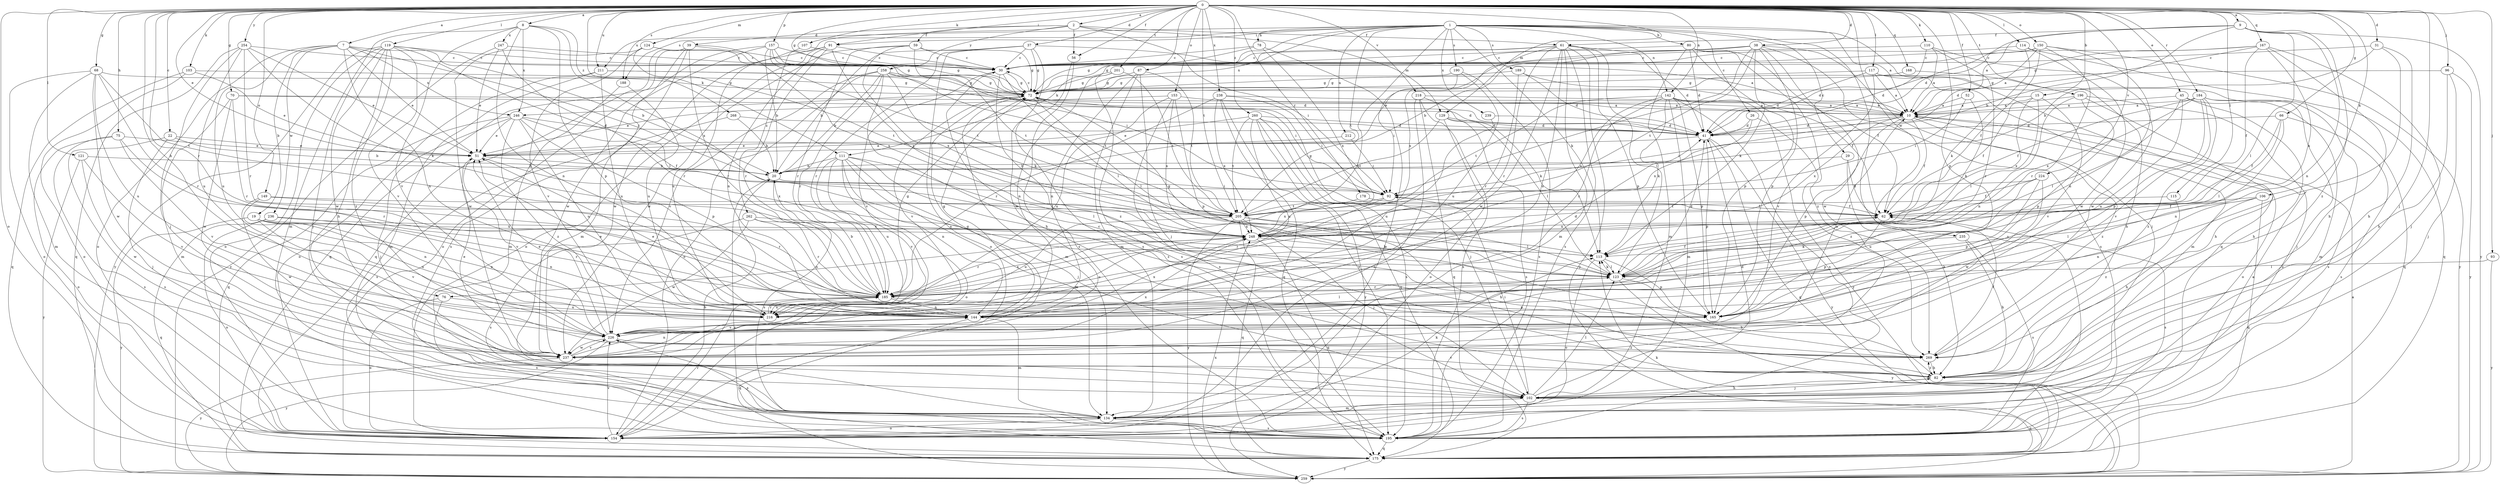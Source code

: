 strict digraph  {
0;
1;
2;
7;
8;
9;
10;
15;
19;
20;
22;
26;
29;
30;
31;
37;
38;
39;
41;
45;
51;
52;
56;
59;
61;
62;
66;
68;
70;
72;
75;
76;
78;
80;
82;
87;
91;
92;
93;
96;
102;
103;
106;
107;
110;
111;
113;
114;
115;
117;
119;
121;
123;
124;
129;
134;
142;
144;
149;
150;
153;
154;
157;
165;
167;
168;
175;
178;
184;
185;
188;
189;
190;
195;
196;
201;
205;
211;
212;
216;
218;
224;
226;
235;
236;
237;
238;
239;
246;
247;
248;
254;
258;
259;
260;
262;
268;
269;
0 -> 2  [label=a];
0 -> 7  [label=a];
0 -> 8  [label=a];
0 -> 9  [label=a];
0 -> 15  [label=b];
0 -> 22  [label=c];
0 -> 31  [label=d];
0 -> 37  [label=d];
0 -> 38  [label=d];
0 -> 45  [label=e];
0 -> 51  [label=e];
0 -> 52  [label=f];
0 -> 56  [label=f];
0 -> 66  [label=g];
0 -> 68  [label=g];
0 -> 70  [label=g];
0 -> 72  [label=g];
0 -> 75  [label=h];
0 -> 76  [label=h];
0 -> 87  [label=i];
0 -> 91  [label=i];
0 -> 93  [label=j];
0 -> 96  [label=j];
0 -> 102  [label=j];
0 -> 103  [label=k];
0 -> 106  [label=k];
0 -> 107  [label=k];
0 -> 110  [label=k];
0 -> 111  [label=k];
0 -> 114  [label=l];
0 -> 115  [label=l];
0 -> 117  [label=l];
0 -> 119  [label=l];
0 -> 121  [label=l];
0 -> 124  [label=m];
0 -> 129  [label=m];
0 -> 142  [label=n];
0 -> 149  [label=o];
0 -> 150  [label=o];
0 -> 153  [label=o];
0 -> 154  [label=o];
0 -> 157  [label=p];
0 -> 165  [label=p];
0 -> 167  [label=q];
0 -> 168  [label=q];
0 -> 178  [label=r];
0 -> 184  [label=r];
0 -> 185  [label=r];
0 -> 188  [label=s];
0 -> 196  [label=t];
0 -> 201  [label=t];
0 -> 205  [label=t];
0 -> 211  [label=u];
0 -> 218  [label=v];
0 -> 224  [label=v];
0 -> 235  [label=w];
0 -> 238  [label=x];
0 -> 254  [label=y];
0 -> 260  [label=z];
1 -> 10  [label=a];
1 -> 26  [label=c];
1 -> 29  [label=c];
1 -> 76  [label=h];
1 -> 78  [label=h];
1 -> 80  [label=h];
1 -> 91  [label=i];
1 -> 111  [label=k];
1 -> 113  [label=k];
1 -> 142  [label=n];
1 -> 175  [label=q];
1 -> 188  [label=s];
1 -> 189  [label=s];
1 -> 190  [label=s];
1 -> 195  [label=s];
1 -> 205  [label=t];
1 -> 211  [label=u];
1 -> 212  [label=u];
1 -> 239  [label=x];
1 -> 246  [label=x];
2 -> 39  [label=d];
2 -> 56  [label=f];
2 -> 59  [label=f];
2 -> 61  [label=f];
2 -> 92  [label=i];
2 -> 129  [label=m];
2 -> 258  [label=y];
2 -> 262  [label=z];
7 -> 19  [label=b];
7 -> 30  [label=c];
7 -> 51  [label=e];
7 -> 92  [label=i];
7 -> 144  [label=n];
7 -> 154  [label=o];
7 -> 216  [label=u];
7 -> 236  [label=w];
7 -> 246  [label=x];
8 -> 134  [label=m];
8 -> 144  [label=n];
8 -> 165  [label=p];
8 -> 226  [label=v];
8 -> 246  [label=x];
8 -> 247  [label=x];
8 -> 248  [label=x];
8 -> 268  [label=z];
9 -> 10  [label=a];
9 -> 20  [label=b];
9 -> 41  [label=d];
9 -> 61  [label=f];
9 -> 123  [label=l];
9 -> 144  [label=n];
9 -> 259  [label=y];
9 -> 269  [label=z];
10 -> 41  [label=d];
10 -> 62  [label=f];
10 -> 92  [label=i];
10 -> 154  [label=o];
10 -> 165  [label=p];
10 -> 248  [label=x];
10 -> 269  [label=z];
15 -> 10  [label=a];
15 -> 62  [label=f];
15 -> 123  [label=l];
15 -> 226  [label=v];
15 -> 248  [label=x];
19 -> 144  [label=n];
19 -> 185  [label=r];
19 -> 216  [label=u];
19 -> 226  [label=v];
19 -> 248  [label=x];
19 -> 259  [label=y];
20 -> 92  [label=i];
20 -> 195  [label=s];
20 -> 259  [label=y];
22 -> 20  [label=b];
22 -> 51  [label=e];
22 -> 102  [label=j];
22 -> 195  [label=s];
26 -> 41  [label=d];
26 -> 248  [label=x];
26 -> 269  [label=z];
29 -> 20  [label=b];
29 -> 62  [label=f];
29 -> 82  [label=h];
30 -> 72  [label=g];
30 -> 123  [label=l];
30 -> 226  [label=v];
30 -> 269  [label=z];
31 -> 20  [label=b];
31 -> 30  [label=c];
31 -> 82  [label=h];
31 -> 123  [label=l];
37 -> 10  [label=a];
37 -> 20  [label=b];
37 -> 30  [label=c];
37 -> 72  [label=g];
37 -> 154  [label=o];
37 -> 185  [label=r];
37 -> 195  [label=s];
38 -> 20  [label=b];
38 -> 30  [label=c];
38 -> 51  [label=e];
38 -> 92  [label=i];
38 -> 102  [label=j];
38 -> 113  [label=k];
38 -> 165  [label=p];
38 -> 195  [label=s];
38 -> 205  [label=t];
38 -> 237  [label=w];
39 -> 30  [label=c];
39 -> 134  [label=m];
39 -> 154  [label=o];
39 -> 175  [label=q];
39 -> 185  [label=r];
39 -> 195  [label=s];
39 -> 248  [label=x];
41 -> 51  [label=e];
41 -> 165  [label=p];
41 -> 175  [label=q];
41 -> 259  [label=y];
45 -> 10  [label=a];
45 -> 82  [label=h];
45 -> 123  [label=l];
45 -> 134  [label=m];
45 -> 216  [label=u];
51 -> 20  [label=b];
51 -> 226  [label=v];
51 -> 248  [label=x];
52 -> 10  [label=a];
52 -> 92  [label=i];
52 -> 113  [label=k];
56 -> 195  [label=s];
56 -> 237  [label=w];
59 -> 30  [label=c];
59 -> 72  [label=g];
59 -> 185  [label=r];
59 -> 205  [label=t];
59 -> 237  [label=w];
59 -> 248  [label=x];
61 -> 30  [label=c];
61 -> 41  [label=d];
61 -> 72  [label=g];
61 -> 123  [label=l];
61 -> 134  [label=m];
61 -> 165  [label=p];
61 -> 185  [label=r];
61 -> 195  [label=s];
61 -> 216  [label=u];
61 -> 237  [label=w];
61 -> 248  [label=x];
61 -> 259  [label=y];
62 -> 72  [label=g];
62 -> 165  [label=p];
62 -> 195  [label=s];
62 -> 248  [label=x];
66 -> 41  [label=d];
66 -> 62  [label=f];
66 -> 123  [label=l];
66 -> 144  [label=n];
66 -> 195  [label=s];
68 -> 72  [label=g];
68 -> 134  [label=m];
68 -> 154  [label=o];
68 -> 185  [label=r];
68 -> 205  [label=t];
68 -> 216  [label=u];
68 -> 237  [label=w];
70 -> 10  [label=a];
70 -> 41  [label=d];
70 -> 134  [label=m];
70 -> 185  [label=r];
70 -> 237  [label=w];
72 -> 10  [label=a];
72 -> 30  [label=c];
72 -> 123  [label=l];
72 -> 134  [label=m];
72 -> 226  [label=v];
75 -> 51  [label=e];
75 -> 154  [label=o];
75 -> 185  [label=r];
75 -> 195  [label=s];
75 -> 226  [label=v];
76 -> 154  [label=o];
76 -> 195  [label=s];
76 -> 216  [label=u];
78 -> 30  [label=c];
78 -> 72  [label=g];
78 -> 154  [label=o];
78 -> 248  [label=x];
80 -> 30  [label=c];
80 -> 41  [label=d];
80 -> 62  [label=f];
80 -> 134  [label=m];
80 -> 165  [label=p];
80 -> 269  [label=z];
82 -> 30  [label=c];
82 -> 102  [label=j];
82 -> 226  [label=v];
82 -> 269  [label=z];
87 -> 72  [label=g];
87 -> 102  [label=j];
87 -> 134  [label=m];
87 -> 144  [label=n];
87 -> 205  [label=t];
91 -> 30  [label=c];
91 -> 144  [label=n];
91 -> 154  [label=o];
91 -> 185  [label=r];
91 -> 237  [label=w];
91 -> 248  [label=x];
92 -> 62  [label=f];
92 -> 185  [label=r];
92 -> 205  [label=t];
93 -> 123  [label=l];
93 -> 259  [label=y];
96 -> 72  [label=g];
96 -> 82  [label=h];
96 -> 102  [label=j];
96 -> 259  [label=y];
102 -> 41  [label=d];
102 -> 82  [label=h];
102 -> 92  [label=i];
102 -> 123  [label=l];
102 -> 134  [label=m];
102 -> 175  [label=q];
102 -> 195  [label=s];
103 -> 51  [label=e];
103 -> 72  [label=g];
103 -> 154  [label=o];
103 -> 175  [label=q];
106 -> 62  [label=f];
106 -> 82  [label=h];
106 -> 123  [label=l];
106 -> 144  [label=n];
106 -> 175  [label=q];
107 -> 30  [label=c];
107 -> 216  [label=u];
110 -> 10  [label=a];
110 -> 30  [label=c];
110 -> 41  [label=d];
110 -> 185  [label=r];
110 -> 237  [label=w];
111 -> 20  [label=b];
111 -> 102  [label=j];
111 -> 123  [label=l];
111 -> 134  [label=m];
111 -> 144  [label=n];
111 -> 154  [label=o];
111 -> 216  [label=u];
111 -> 226  [label=v];
111 -> 269  [label=z];
113 -> 123  [label=l];
113 -> 154  [label=o];
113 -> 165  [label=p];
114 -> 30  [label=c];
114 -> 113  [label=k];
114 -> 175  [label=q];
114 -> 237  [label=w];
115 -> 205  [label=t];
115 -> 269  [label=z];
117 -> 10  [label=a];
117 -> 41  [label=d];
117 -> 72  [label=g];
117 -> 134  [label=m];
117 -> 175  [label=q];
117 -> 226  [label=v];
119 -> 20  [label=b];
119 -> 30  [label=c];
119 -> 82  [label=h];
119 -> 102  [label=j];
119 -> 123  [label=l];
119 -> 154  [label=o];
119 -> 226  [label=v];
119 -> 237  [label=w];
119 -> 259  [label=y];
119 -> 269  [label=z];
121 -> 20  [label=b];
121 -> 226  [label=v];
121 -> 237  [label=w];
121 -> 259  [label=y];
123 -> 41  [label=d];
123 -> 62  [label=f];
123 -> 72  [label=g];
123 -> 82  [label=h];
123 -> 113  [label=k];
123 -> 185  [label=r];
123 -> 259  [label=y];
124 -> 30  [label=c];
124 -> 72  [label=g];
124 -> 205  [label=t];
124 -> 226  [label=v];
124 -> 237  [label=w];
129 -> 41  [label=d];
129 -> 123  [label=l];
129 -> 154  [label=o];
129 -> 195  [label=s];
129 -> 205  [label=t];
134 -> 113  [label=k];
134 -> 154  [label=o];
134 -> 195  [label=s];
142 -> 10  [label=a];
142 -> 113  [label=k];
142 -> 134  [label=m];
142 -> 165  [label=p];
142 -> 185  [label=r];
142 -> 195  [label=s];
142 -> 205  [label=t];
142 -> 248  [label=x];
142 -> 259  [label=y];
144 -> 51  [label=e];
144 -> 72  [label=g];
144 -> 123  [label=l];
144 -> 134  [label=m];
144 -> 175  [label=q];
144 -> 226  [label=v];
144 -> 248  [label=x];
149 -> 144  [label=n];
149 -> 185  [label=r];
149 -> 205  [label=t];
149 -> 237  [label=w];
150 -> 10  [label=a];
150 -> 30  [label=c];
150 -> 41  [label=d];
150 -> 62  [label=f];
150 -> 144  [label=n];
150 -> 185  [label=r];
150 -> 259  [label=y];
153 -> 10  [label=a];
153 -> 51  [label=e];
153 -> 165  [label=p];
153 -> 195  [label=s];
153 -> 216  [label=u];
153 -> 248  [label=x];
154 -> 20  [label=b];
154 -> 185  [label=r];
154 -> 226  [label=v];
157 -> 20  [label=b];
157 -> 30  [label=c];
157 -> 72  [label=g];
157 -> 92  [label=i];
157 -> 175  [label=q];
157 -> 205  [label=t];
157 -> 237  [label=w];
165 -> 51  [label=e];
167 -> 30  [label=c];
167 -> 41  [label=d];
167 -> 62  [label=f];
167 -> 72  [label=g];
167 -> 82  [label=h];
167 -> 102  [label=j];
167 -> 248  [label=x];
168 -> 72  [label=g];
168 -> 82  [label=h];
175 -> 113  [label=k];
175 -> 259  [label=y];
178 -> 62  [label=f];
178 -> 248  [label=x];
184 -> 10  [label=a];
184 -> 62  [label=f];
184 -> 102  [label=j];
184 -> 165  [label=p];
184 -> 195  [label=s];
184 -> 226  [label=v];
184 -> 248  [label=x];
184 -> 269  [label=z];
185 -> 20  [label=b];
185 -> 41  [label=d];
185 -> 72  [label=g];
185 -> 144  [label=n];
185 -> 165  [label=p];
185 -> 216  [label=u];
185 -> 248  [label=x];
188 -> 134  [label=m];
188 -> 216  [label=u];
189 -> 41  [label=d];
189 -> 62  [label=f];
189 -> 72  [label=g];
189 -> 185  [label=r];
190 -> 72  [label=g];
190 -> 92  [label=i];
190 -> 195  [label=s];
190 -> 216  [label=u];
195 -> 10  [label=a];
195 -> 175  [label=q];
196 -> 10  [label=a];
196 -> 82  [label=h];
196 -> 144  [label=n];
196 -> 154  [label=o];
196 -> 165  [label=p];
201 -> 72  [label=g];
201 -> 144  [label=n];
201 -> 195  [label=s];
201 -> 205  [label=t];
205 -> 82  [label=h];
205 -> 102  [label=j];
205 -> 123  [label=l];
205 -> 175  [label=q];
205 -> 216  [label=u];
205 -> 248  [label=x];
205 -> 259  [label=y];
211 -> 41  [label=d];
211 -> 72  [label=g];
211 -> 134  [label=m];
211 -> 154  [label=o];
211 -> 216  [label=u];
212 -> 51  [label=e];
212 -> 92  [label=i];
216 -> 185  [label=r];
218 -> 10  [label=a];
218 -> 113  [label=k];
218 -> 154  [label=o];
218 -> 175  [label=q];
218 -> 195  [label=s];
224 -> 62  [label=f];
224 -> 92  [label=i];
224 -> 165  [label=p];
224 -> 216  [label=u];
224 -> 237  [label=w];
226 -> 10  [label=a];
226 -> 51  [label=e];
226 -> 195  [label=s];
226 -> 237  [label=w];
226 -> 259  [label=y];
226 -> 269  [label=z];
235 -> 82  [label=h];
235 -> 113  [label=k];
235 -> 195  [label=s];
236 -> 144  [label=n];
236 -> 154  [label=o];
236 -> 175  [label=q];
236 -> 248  [label=x];
237 -> 51  [label=e];
237 -> 72  [label=g];
237 -> 144  [label=n];
237 -> 226  [label=v];
237 -> 248  [label=x];
237 -> 259  [label=y];
238 -> 10  [label=a];
238 -> 92  [label=i];
238 -> 175  [label=q];
238 -> 185  [label=r];
238 -> 195  [label=s];
238 -> 248  [label=x];
239 -> 41  [label=d];
239 -> 216  [label=u];
246 -> 41  [label=d];
246 -> 51  [label=e];
246 -> 62  [label=f];
246 -> 102  [label=j];
246 -> 165  [label=p];
246 -> 175  [label=q];
246 -> 216  [label=u];
246 -> 269  [label=z];
247 -> 30  [label=c];
247 -> 51  [label=e];
247 -> 185  [label=r];
247 -> 259  [label=y];
248 -> 113  [label=k];
248 -> 175  [label=q];
248 -> 185  [label=r];
248 -> 216  [label=u];
254 -> 30  [label=c];
254 -> 51  [label=e];
254 -> 102  [label=j];
254 -> 113  [label=k];
254 -> 175  [label=q];
254 -> 185  [label=r];
254 -> 216  [label=u];
258 -> 20  [label=b];
258 -> 72  [label=g];
258 -> 82  [label=h];
258 -> 92  [label=i];
258 -> 113  [label=k];
258 -> 154  [label=o];
258 -> 185  [label=r];
258 -> 205  [label=t];
258 -> 226  [label=v];
259 -> 10  [label=a];
259 -> 248  [label=x];
260 -> 41  [label=d];
260 -> 51  [label=e];
260 -> 102  [label=j];
260 -> 175  [label=q];
260 -> 195  [label=s];
260 -> 205  [label=t];
260 -> 216  [label=u];
260 -> 259  [label=y];
262 -> 144  [label=n];
262 -> 185  [label=r];
262 -> 195  [label=s];
262 -> 237  [label=w];
262 -> 248  [label=x];
268 -> 20  [label=b];
268 -> 41  [label=d];
268 -> 195  [label=s];
269 -> 62  [label=f];
269 -> 82  [label=h];
}
